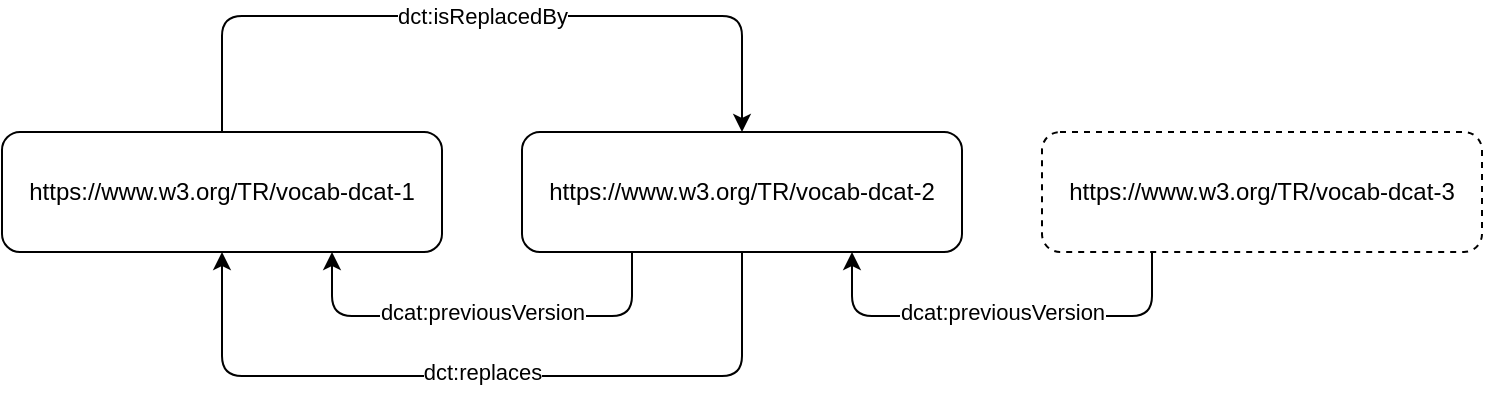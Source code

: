 <mxfile version="14.3.1" type="device"><diagram id="zFocH5qZz75w4V4DaWB2" name="Page-1"><mxGraphModel dx="1022" dy="437" grid="1" gridSize="10" guides="1" tooltips="1" connect="1" arrows="1" fold="1" page="1" pageScale="1" pageWidth="850" pageHeight="1100" math="0" shadow="0"><root><mxCell id="0"/><mxCell id="1" parent="0"/><mxCell id="XtZ0acnD53-WB9p8dm7F-2" value="https://www.w3.org/TR/vocab-dcat-1" style="rounded=1;whiteSpace=wrap;html=1;" parent="1" vertex="1"><mxGeometry y="258" width="220" height="60" as="geometry"/></mxCell><mxCell id="XtZ0acnD53-WB9p8dm7F-3" value="https://www.w3.org/TR/vocab-dcat-2" style="rounded=1;whiteSpace=wrap;html=1;" parent="1" vertex="1"><mxGeometry x="260" y="258" width="220" height="60" as="geometry"/></mxCell><mxCell id="XtZ0acnD53-WB9p8dm7F-4" value="https://www.w3.org/TR/vocab-dcat-3" style="rounded=1;whiteSpace=wrap;html=1;dashed=1;" parent="1" vertex="1"><mxGeometry x="520" y="258" width="220" height="60" as="geometry"/></mxCell><mxCell id="XtZ0acnD53-WB9p8dm7F-25" value="" style="endArrow=classic;html=1;exitX=0.25;exitY=1;exitDx=0;exitDy=0;entryX=0.75;entryY=1;entryDx=0;entryDy=0;" parent="1" source="XtZ0acnD53-WB9p8dm7F-3" target="XtZ0acnD53-WB9p8dm7F-2" edge="1"><mxGeometry relative="1" as="geometry"><mxPoint x="380" y="340" as="sourcePoint"/><mxPoint x="192.5" y="318" as="targetPoint"/><Array as="points"><mxPoint x="315" y="350"/><mxPoint x="165" y="350"/></Array></mxGeometry></mxCell><mxCell id="XtZ0acnD53-WB9p8dm7F-26" value="dcat:previousVersion" style="edgeLabel;resizable=0;html=1;align=center;verticalAlign=middle;" parent="XtZ0acnD53-WB9p8dm7F-25" connectable="0" vertex="1"><mxGeometry relative="1" as="geometry"><mxPoint y="-2" as="offset"/></mxGeometry></mxCell><mxCell id="XtZ0acnD53-WB9p8dm7F-27" value="" style="endArrow=classic;html=1;exitX=0.25;exitY=1;exitDx=0;exitDy=0;entryX=0.75;entryY=1;entryDx=0;entryDy=0;" parent="1" source="XtZ0acnD53-WB9p8dm7F-4" target="XtZ0acnD53-WB9p8dm7F-3" edge="1"><mxGeometry relative="1" as="geometry"><mxPoint x="631" y="318" as="sourcePoint"/><mxPoint x="370" y="318" as="targetPoint"/><Array as="points"><mxPoint x="575" y="350"/><mxPoint x="425" y="350"/></Array></mxGeometry></mxCell><mxCell id="XtZ0acnD53-WB9p8dm7F-28" value="dcat:previousVersion" style="edgeLabel;resizable=0;html=1;align=center;verticalAlign=middle;" parent="XtZ0acnD53-WB9p8dm7F-27" connectable="0" vertex="1"><mxGeometry relative="1" as="geometry"><mxPoint y="-2" as="offset"/></mxGeometry></mxCell><mxCell id="J134yG-I2VAxtAecPscO-1" value="" style="endArrow=classic;html=1;exitX=0.5;exitY=1;exitDx=0;exitDy=0;entryX=0.5;entryY=1;entryDx=0;entryDy=0;" parent="1" source="XtZ0acnD53-WB9p8dm7F-3" target="XtZ0acnD53-WB9p8dm7F-2" edge="1"><mxGeometry relative="1" as="geometry"><mxPoint x="325" y="328" as="sourcePoint"/><mxPoint x="175" y="328" as="targetPoint"/><Array as="points"><mxPoint x="370" y="380"/><mxPoint x="110" y="380"/></Array></mxGeometry></mxCell><mxCell id="J134yG-I2VAxtAecPscO-2" value="dct:replaces" style="edgeLabel;resizable=0;html=1;align=center;verticalAlign=middle;" parent="J134yG-I2VAxtAecPscO-1" connectable="0" vertex="1"><mxGeometry relative="1" as="geometry"><mxPoint y="-2" as="offset"/></mxGeometry></mxCell><mxCell id="J134yG-I2VAxtAecPscO-5" value="" style="endArrow=classic;html=1;exitX=0.5;exitY=0;exitDx=0;exitDy=0;entryX=0.5;entryY=0;entryDx=0;entryDy=0;" parent="1" source="XtZ0acnD53-WB9p8dm7F-2" target="XtZ0acnD53-WB9p8dm7F-3" edge="1"><mxGeometry relative="1" as="geometry"><mxPoint x="370" y="200" as="sourcePoint"/><mxPoint x="470" y="200" as="targetPoint"/><Array as="points"><mxPoint x="110" y="200"/><mxPoint x="370" y="200"/></Array></mxGeometry></mxCell><mxCell id="J134yG-I2VAxtAecPscO-6" value="dct:isReplacedBy" style="edgeLabel;resizable=0;html=1;align=center;verticalAlign=middle;" parent="J134yG-I2VAxtAecPscO-5" connectable="0" vertex="1"><mxGeometry relative="1" as="geometry"/></mxCell></root></mxGraphModel></diagram></mxfile>